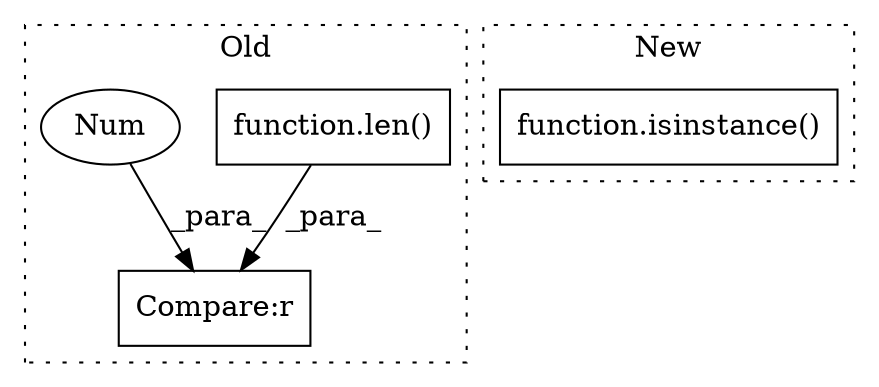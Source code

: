 digraph G {
subgraph cluster0 {
1 [label="function.len()" a="75" s="3334,3339" l="4,1" shape="box"];
3 [label="Compare:r" a="40" s="3334" l="11" shape="box"];
4 [label="Num" a="76" s="3344" l="1" shape="ellipse"];
label = "Old";
style="dotted";
}
subgraph cluster1 {
2 [label="function.isinstance()" a="75" s="3225,3244" l="11,1" shape="box"];
label = "New";
style="dotted";
}
1 -> 3 [label="_para_"];
4 -> 3 [label="_para_"];
}